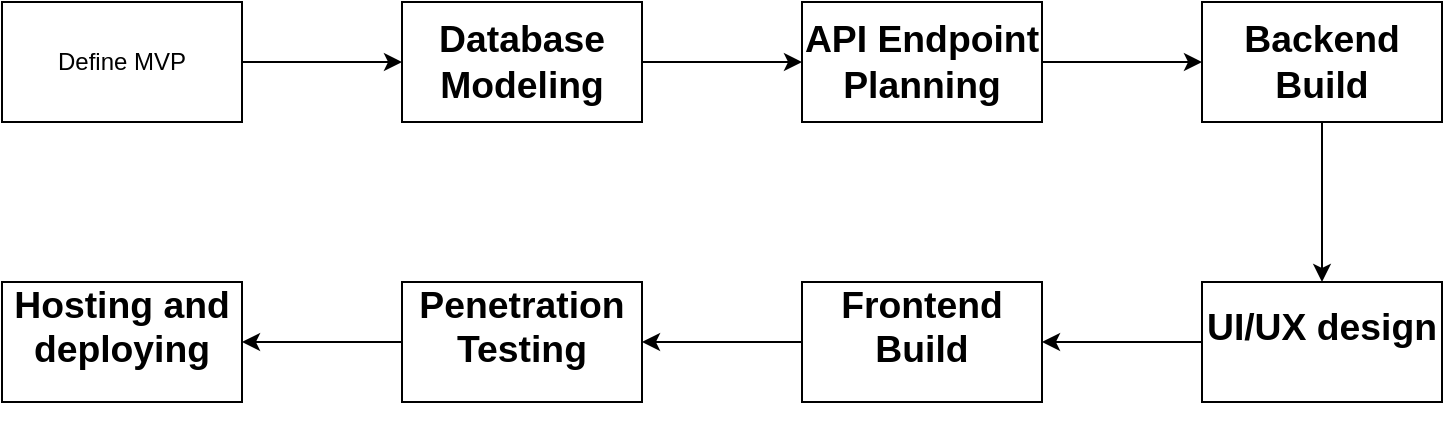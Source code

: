 <mxfile version="20.2.0" type="github"><diagram id="WYzUrERxd_wGLPuq8tGA" name="Page-1"><mxGraphModel dx="1038" dy="489" grid="1" gridSize="10" guides="1" tooltips="1" connect="1" arrows="1" fold="1" page="1" pageScale="1" pageWidth="850" pageHeight="1100" math="0" shadow="0"><root><mxCell id="0"/><mxCell id="1" parent="0"/><mxCell id="Z_MIfXmgz7mS84SoXbJ2-9" value="" style="edgeStyle=orthogonalEdgeStyle;rounded=0;orthogonalLoop=1;jettySize=auto;html=1;" edge="1" parent="1" source="Z_MIfXmgz7mS84SoXbJ2-7" target="Z_MIfXmgz7mS84SoXbJ2-8"><mxGeometry relative="1" as="geometry"/></mxCell><mxCell id="Z_MIfXmgz7mS84SoXbJ2-7" value="Define MVP" style="rounded=0;whiteSpace=wrap;html=1;" vertex="1" parent="1"><mxGeometry x="40" y="20" width="120" height="60" as="geometry"/></mxCell><mxCell id="Z_MIfXmgz7mS84SoXbJ2-11" value="" style="edgeStyle=orthogonalEdgeStyle;rounded=0;orthogonalLoop=1;jettySize=auto;html=1;" edge="1" parent="1" source="Z_MIfXmgz7mS84SoXbJ2-8" target="Z_MIfXmgz7mS84SoXbJ2-10"><mxGeometry relative="1" as="geometry"/></mxCell><mxCell id="Z_MIfXmgz7mS84SoXbJ2-8" value="&lt;span id=&quot;docs-internal-guid-353c4999-7fff-e968-de2a-acf583225e7b&quot;&gt;&lt;span style=&quot;font-size: 14pt; font-family: Calibri, sans-serif; background-color: transparent; font-weight: 700; font-variant-numeric: normal; font-variant-east-asian: normal; vertical-align: baseline;&quot;&gt;Database Modeling&lt;/span&gt;&lt;/span&gt;" style="rounded=0;whiteSpace=wrap;html=1;" vertex="1" parent="1"><mxGeometry x="240" y="20" width="120" height="60" as="geometry"/></mxCell><mxCell id="Z_MIfXmgz7mS84SoXbJ2-13" value="" style="edgeStyle=orthogonalEdgeStyle;rounded=0;orthogonalLoop=1;jettySize=auto;html=1;" edge="1" parent="1" source="Z_MIfXmgz7mS84SoXbJ2-10" target="Z_MIfXmgz7mS84SoXbJ2-12"><mxGeometry relative="1" as="geometry"/></mxCell><mxCell id="Z_MIfXmgz7mS84SoXbJ2-10" value="&lt;span id=&quot;docs-internal-guid-73fd2609-7fff-29a6-e6df-216d736e05eb&quot;&gt;&lt;span style=&quot;font-size: 14pt; font-family: Calibri, sans-serif; background-color: transparent; font-weight: 700; font-variant-numeric: normal; font-variant-east-asian: normal; vertical-align: baseline;&quot;&gt;API Endpoint Planning&lt;/span&gt;&lt;/span&gt;" style="rounded=0;whiteSpace=wrap;html=1;" vertex="1" parent="1"><mxGeometry x="440" y="20" width="120" height="60" as="geometry"/></mxCell><mxCell id="Z_MIfXmgz7mS84SoXbJ2-15" value="" style="edgeStyle=orthogonalEdgeStyle;rounded=0;orthogonalLoop=1;jettySize=auto;html=1;" edge="1" parent="1" source="Z_MIfXmgz7mS84SoXbJ2-12" target="Z_MIfXmgz7mS84SoXbJ2-14"><mxGeometry relative="1" as="geometry"/></mxCell><mxCell id="Z_MIfXmgz7mS84SoXbJ2-12" value="&lt;span id=&quot;docs-internal-guid-f68718e2-7fff-5e58-042e-00742a293c26&quot;&gt;&lt;span style=&quot;font-size: 14pt; font-family: Calibri, sans-serif; background-color: transparent; font-weight: 700; font-variant-numeric: normal; font-variant-east-asian: normal; vertical-align: baseline;&quot;&gt;Backend Build&lt;/span&gt;&lt;/span&gt;" style="rounded=0;whiteSpace=wrap;html=1;" vertex="1" parent="1"><mxGeometry x="640" y="20" width="120" height="60" as="geometry"/></mxCell><mxCell id="Z_MIfXmgz7mS84SoXbJ2-17" value="" style="edgeStyle=orthogonalEdgeStyle;rounded=0;orthogonalLoop=1;jettySize=auto;html=1;" edge="1" parent="1" source="Z_MIfXmgz7mS84SoXbJ2-14" target="Z_MIfXmgz7mS84SoXbJ2-16"><mxGeometry relative="1" as="geometry"/></mxCell><mxCell id="Z_MIfXmgz7mS84SoXbJ2-14" value="&#10;&lt;b id=&quot;docs-internal-guid-fcddb0e2-7fff-a333-a324-3dcfc0af62a2&quot; style=&quot;font-weight:normal;&quot;&gt;&lt;span style=&quot;font-size: 14pt; font-family: Calibri, sans-serif; color: rgb(0, 0, 0); background-color: transparent; font-weight: 700; font-style: normal; font-variant: normal; text-decoration: none; vertical-align: baseline;&quot;&gt;UI/UX design&lt;/span&gt;&lt;/b&gt;&#10;&#10;" style="whiteSpace=wrap;html=1;rounded=0;" vertex="1" parent="1"><mxGeometry x="640" y="160" width="120" height="60" as="geometry"/></mxCell><mxCell id="Z_MIfXmgz7mS84SoXbJ2-19" value="" style="edgeStyle=orthogonalEdgeStyle;rounded=0;orthogonalLoop=1;jettySize=auto;html=1;" edge="1" parent="1" source="Z_MIfXmgz7mS84SoXbJ2-16" target="Z_MIfXmgz7mS84SoXbJ2-18"><mxGeometry relative="1" as="geometry"/></mxCell><mxCell id="Z_MIfXmgz7mS84SoXbJ2-16" value="&#10;&lt;b id=&quot;docs-internal-guid-00244701-7fff-93c5-0896-553fd3781e5c&quot; style=&quot;font-weight:normal;&quot;&gt;&lt;span style=&quot;font-size: 14pt; font-family: Calibri, sans-serif; color: rgb(0, 0, 0); background-color: transparent; font-weight: 700; font-style: normal; font-variant: normal; text-decoration: none; vertical-align: baseline;&quot;&gt;Frontend Build&lt;/span&gt;&lt;/b&gt;&#10;&#10;" style="whiteSpace=wrap;html=1;rounded=0;" vertex="1" parent="1"><mxGeometry x="440" y="160" width="120" height="60" as="geometry"/></mxCell><mxCell id="Z_MIfXmgz7mS84SoXbJ2-21" value="" style="edgeStyle=orthogonalEdgeStyle;rounded=0;orthogonalLoop=1;jettySize=auto;html=1;" edge="1" parent="1" source="Z_MIfXmgz7mS84SoXbJ2-18" target="Z_MIfXmgz7mS84SoXbJ2-20"><mxGeometry relative="1" as="geometry"/></mxCell><mxCell id="Z_MIfXmgz7mS84SoXbJ2-18" value="&#10;&lt;b id=&quot;docs-internal-guid-a5ad7204-7fff-842f-6c10-9b77699456bd&quot; style=&quot;font-weight:normal;&quot;&gt;&lt;span style=&quot;font-size: 14pt; font-family: Calibri, sans-serif; color: rgb(0, 0, 0); background-color: transparent; font-weight: 700; font-style: normal; font-variant: normal; text-decoration: none; vertical-align: baseline;&quot;&gt;Penetration Testing&lt;/span&gt;&lt;/b&gt;&#10;&#10;" style="whiteSpace=wrap;html=1;rounded=0;" vertex="1" parent="1"><mxGeometry x="240" y="160" width="120" height="60" as="geometry"/></mxCell><mxCell id="Z_MIfXmgz7mS84SoXbJ2-20" value="&#10;&lt;b id=&quot;docs-internal-guid-357b2d04-7fff-ac1d-d178-2395bac5de9e&quot; style=&quot;font-weight:normal;&quot;&gt;&lt;span style=&quot;font-size: 14pt; font-family: Calibri, sans-serif; color: rgb(0, 0, 0); background-color: transparent; font-weight: 700; font-style: normal; font-variant: normal; text-decoration: none; vertical-align: baseline;&quot;&gt;Hosting and deploying&lt;/span&gt;&lt;/b&gt;&#10;&#10;" style="whiteSpace=wrap;html=1;rounded=0;" vertex="1" parent="1"><mxGeometry x="40" y="160" width="120" height="60" as="geometry"/></mxCell></root></mxGraphModel></diagram></mxfile>